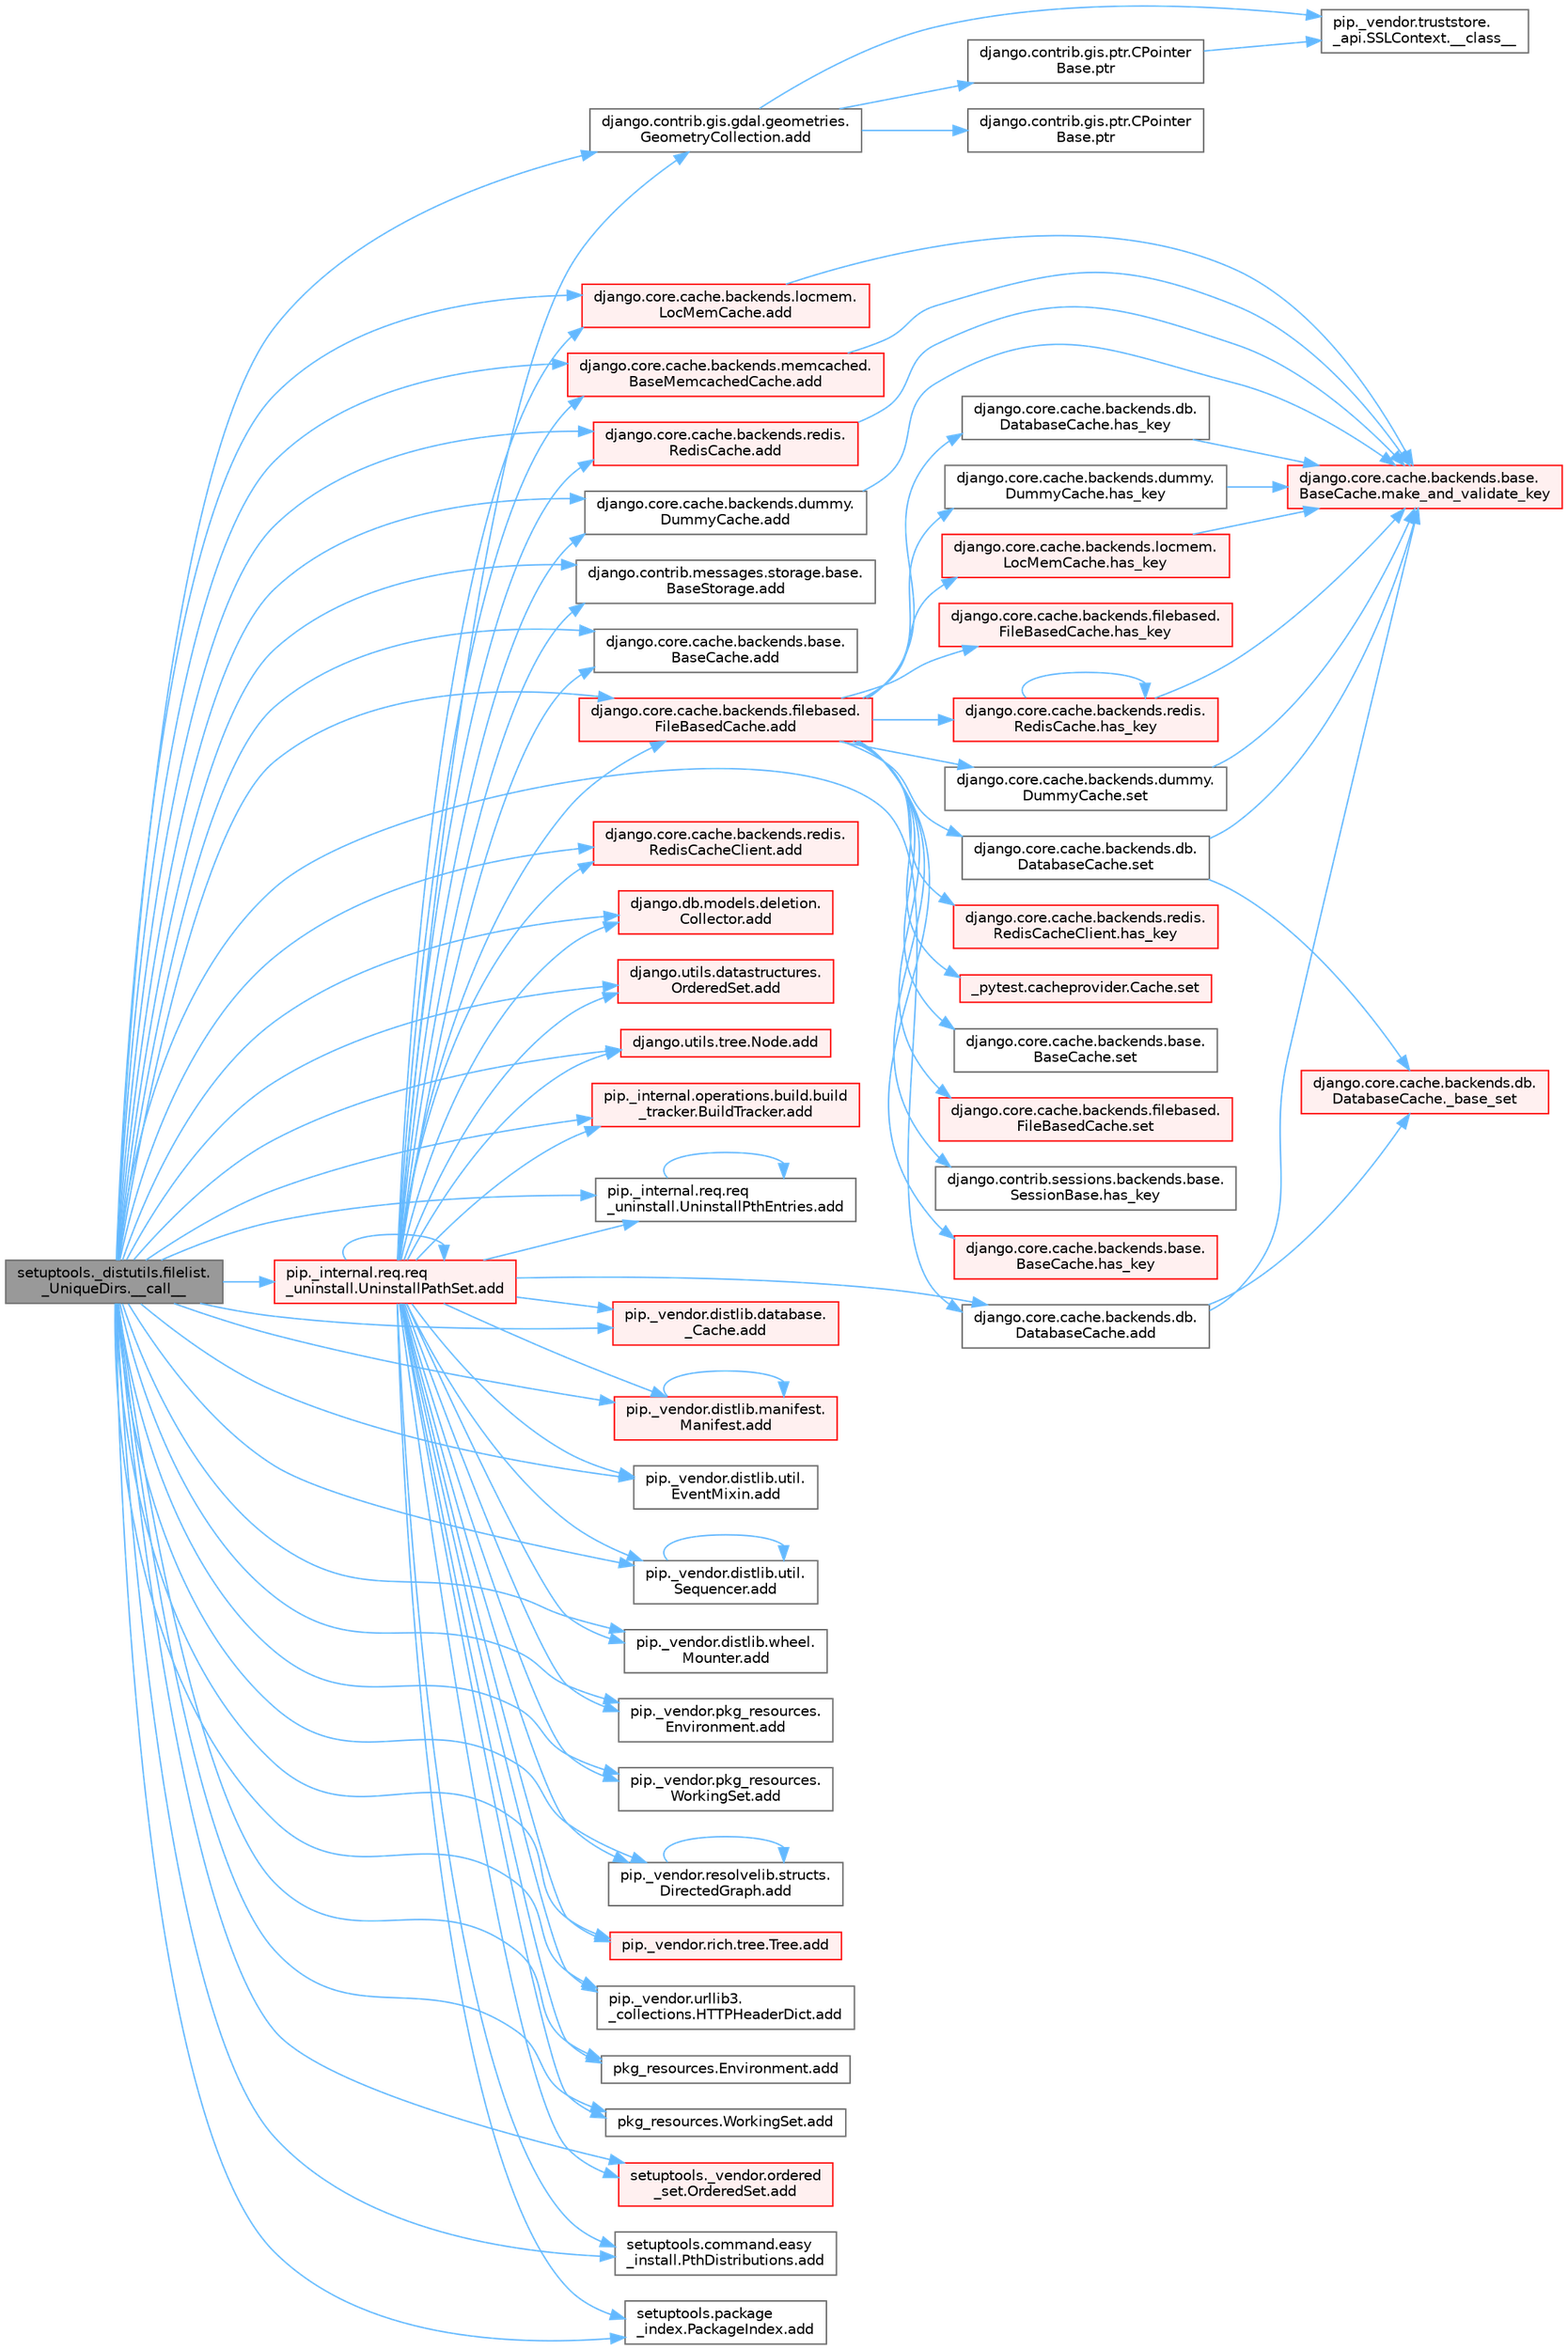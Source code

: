digraph "setuptools._distutils.filelist._UniqueDirs.__call__"
{
 // LATEX_PDF_SIZE
  bgcolor="transparent";
  edge [fontname=Helvetica,fontsize=10,labelfontname=Helvetica,labelfontsize=10];
  node [fontname=Helvetica,fontsize=10,shape=box,height=0.2,width=0.4];
  rankdir="LR";
  Node1 [id="Node000001",label="setuptools._distutils.filelist.\l_UniqueDirs.__call__",height=0.2,width=0.4,color="gray40", fillcolor="grey60", style="filled", fontcolor="black",tooltip=" "];
  Node1 -> Node2 [id="edge1_Node000001_Node000002",color="steelblue1",style="solid",tooltip=" "];
  Node2 [id="Node000002",label="django.contrib.gis.gdal.geometries.\lGeometryCollection.add",height=0.2,width=0.4,color="grey40", fillcolor="white", style="filled",URL="$classdjango_1_1contrib_1_1gis_1_1gdal_1_1geometries_1_1_geometry_collection.html#a00c1825a411d244c854762b413ff996c",tooltip=" "];
  Node2 -> Node3 [id="edge2_Node000002_Node000003",color="steelblue1",style="solid",tooltip=" "];
  Node3 [id="Node000003",label="pip._vendor.truststore.\l_api.SSLContext.__class__",height=0.2,width=0.4,color="grey40", fillcolor="white", style="filled",URL="$classpip_1_1__vendor_1_1truststore_1_1__api_1_1_s_s_l_context.html#a530861514f31eabaa3f513557d6e66de",tooltip=" "];
  Node2 -> Node4 [id="edge3_Node000002_Node000004",color="steelblue1",style="solid",tooltip=" "];
  Node4 [id="Node000004",label="django.contrib.gis.ptr.CPointer\lBase.ptr",height=0.2,width=0.4,color="grey40", fillcolor="white", style="filled",URL="$classdjango_1_1contrib_1_1gis_1_1ptr_1_1_c_pointer_base.html#a55873c889d27c42497c5a832c24e041b",tooltip=" "];
  Node4 -> Node3 [id="edge4_Node000004_Node000003",color="steelblue1",style="solid",tooltip=" "];
  Node2 -> Node5 [id="edge5_Node000002_Node000005",color="steelblue1",style="solid",tooltip=" "];
  Node5 [id="Node000005",label="django.contrib.gis.ptr.CPointer\lBase.ptr",height=0.2,width=0.4,color="grey40", fillcolor="white", style="filled",URL="$classdjango_1_1contrib_1_1gis_1_1ptr_1_1_c_pointer_base.html#a73d2e45828ab4d985549c571852996fa",tooltip=" "];
  Node1 -> Node6 [id="edge6_Node000001_Node000006",color="steelblue1",style="solid",tooltip=" "];
  Node6 [id="Node000006",label="django.contrib.messages.storage.base.\lBaseStorage.add",height=0.2,width=0.4,color="grey40", fillcolor="white", style="filled",URL="$classdjango_1_1contrib_1_1messages_1_1storage_1_1base_1_1_base_storage.html#aafc1151a94b34b80803c99d883ca268c",tooltip=" "];
  Node1 -> Node7 [id="edge7_Node000001_Node000007",color="steelblue1",style="solid",tooltip=" "];
  Node7 [id="Node000007",label="django.core.cache.backends.base.\lBaseCache.add",height=0.2,width=0.4,color="grey40", fillcolor="white", style="filled",URL="$classdjango_1_1core_1_1cache_1_1backends_1_1base_1_1_base_cache.html#ab0cdee68050102665043193640ac006c",tooltip=" "];
  Node1 -> Node8 [id="edge8_Node000001_Node000008",color="steelblue1",style="solid",tooltip=" "];
  Node8 [id="Node000008",label="django.core.cache.backends.db.\lDatabaseCache.add",height=0.2,width=0.4,color="grey40", fillcolor="white", style="filled",URL="$classdjango_1_1core_1_1cache_1_1backends_1_1db_1_1_database_cache.html#a6196dda2bfd9eca834ecd81a7a217ec4",tooltip=" "];
  Node8 -> Node9 [id="edge9_Node000008_Node000009",color="steelblue1",style="solid",tooltip=" "];
  Node9 [id="Node000009",label="django.core.cache.backends.db.\lDatabaseCache._base_set",height=0.2,width=0.4,color="red", fillcolor="#FFF0F0", style="filled",URL="$classdjango_1_1core_1_1cache_1_1backends_1_1db_1_1_database_cache.html#a5a74e2110e88f8da063c0d32789104ab",tooltip=" "];
  Node8 -> Node13 [id="edge10_Node000008_Node000013",color="steelblue1",style="solid",tooltip=" "];
  Node13 [id="Node000013",label="django.core.cache.backends.base.\lBaseCache.make_and_validate_key",height=0.2,width=0.4,color="red", fillcolor="#FFF0F0", style="filled",URL="$classdjango_1_1core_1_1cache_1_1backends_1_1base_1_1_base_cache.html#a167e3a6c65f782f011f4a0f4da30d4f5",tooltip=" "];
  Node1 -> Node2423 [id="edge11_Node000001_Node002423",color="steelblue1",style="solid",tooltip=" "];
  Node2423 [id="Node002423",label="django.core.cache.backends.dummy.\lDummyCache.add",height=0.2,width=0.4,color="grey40", fillcolor="white", style="filled",URL="$classdjango_1_1core_1_1cache_1_1backends_1_1dummy_1_1_dummy_cache.html#adc04a4b63e4c6a4f61c832f87b9231ed",tooltip=" "];
  Node2423 -> Node13 [id="edge12_Node002423_Node000013",color="steelblue1",style="solid",tooltip=" "];
  Node1 -> Node2424 [id="edge13_Node000001_Node002424",color="steelblue1",style="solid",tooltip=" "];
  Node2424 [id="Node002424",label="django.core.cache.backends.filebased.\lFileBasedCache.add",height=0.2,width=0.4,color="red", fillcolor="#FFF0F0", style="filled",URL="$classdjango_1_1core_1_1cache_1_1backends_1_1filebased_1_1_file_based_cache.html#a2f380fb404bde29c82c6169465ee1391",tooltip=" "];
  Node2424 -> Node2425 [id="edge14_Node002424_Node002425",color="steelblue1",style="solid",tooltip=" "];
  Node2425 [id="Node002425",label="django.contrib.sessions.backends.base.\lSessionBase.has_key",height=0.2,width=0.4,color="grey40", fillcolor="white", style="filled",URL="$classdjango_1_1contrib_1_1sessions_1_1backends_1_1base_1_1_session_base.html#ac2afaf0e3a8d2ad7059d37295c8ca387",tooltip=" "];
  Node2424 -> Node2426 [id="edge15_Node002424_Node002426",color="steelblue1",style="solid",tooltip=" "];
  Node2426 [id="Node002426",label="django.core.cache.backends.base.\lBaseCache.has_key",height=0.2,width=0.4,color="red", fillcolor="#FFF0F0", style="filled",URL="$classdjango_1_1core_1_1cache_1_1backends_1_1base_1_1_base_cache.html#a2d06a56d17661d63648e1ec13ae93d3b",tooltip=" "];
  Node2424 -> Node2427 [id="edge16_Node002424_Node002427",color="steelblue1",style="solid",tooltip=" "];
  Node2427 [id="Node002427",label="django.core.cache.backends.db.\lDatabaseCache.has_key",height=0.2,width=0.4,color="grey40", fillcolor="white", style="filled",URL="$classdjango_1_1core_1_1cache_1_1backends_1_1db_1_1_database_cache.html#aef6de2492e2cf56b23539fee71cc3953",tooltip=" "];
  Node2427 -> Node13 [id="edge17_Node002427_Node000013",color="steelblue1",style="solid",tooltip=" "];
  Node2424 -> Node2428 [id="edge18_Node002424_Node002428",color="steelblue1",style="solid",tooltip=" "];
  Node2428 [id="Node002428",label="django.core.cache.backends.dummy.\lDummyCache.has_key",height=0.2,width=0.4,color="grey40", fillcolor="white", style="filled",URL="$classdjango_1_1core_1_1cache_1_1backends_1_1dummy_1_1_dummy_cache.html#a9b21f2da2f41f44319353a24a5101163",tooltip=" "];
  Node2428 -> Node13 [id="edge19_Node002428_Node000013",color="steelblue1",style="solid",tooltip=" "];
  Node2424 -> Node2429 [id="edge20_Node002424_Node002429",color="steelblue1",style="solid",tooltip=" "];
  Node2429 [id="Node002429",label="django.core.cache.backends.filebased.\lFileBasedCache.has_key",height=0.2,width=0.4,color="red", fillcolor="#FFF0F0", style="filled",URL="$classdjango_1_1core_1_1cache_1_1backends_1_1filebased_1_1_file_based_cache.html#a8372c71fa4978b5eb54252ab924eb2f9",tooltip=" "];
  Node2424 -> Node2431 [id="edge21_Node002424_Node002431",color="steelblue1",style="solid",tooltip=" "];
  Node2431 [id="Node002431",label="django.core.cache.backends.locmem.\lLocMemCache.has_key",height=0.2,width=0.4,color="red", fillcolor="#FFF0F0", style="filled",URL="$classdjango_1_1core_1_1cache_1_1backends_1_1locmem_1_1_loc_mem_cache.html#aeb6759ed9e4eb6930bb77452e453ef5c",tooltip=" "];
  Node2431 -> Node13 [id="edge22_Node002431_Node000013",color="steelblue1",style="solid",tooltip=" "];
  Node2424 -> Node2432 [id="edge23_Node002424_Node002432",color="steelblue1",style="solid",tooltip=" "];
  Node2432 [id="Node002432",label="django.core.cache.backends.redis.\lRedisCache.has_key",height=0.2,width=0.4,color="red", fillcolor="#FFF0F0", style="filled",URL="$classdjango_1_1core_1_1cache_1_1backends_1_1redis_1_1_redis_cache.html#adfdfa1873b08e96396368979fa159347",tooltip=" "];
  Node2432 -> Node2432 [id="edge24_Node002432_Node002432",color="steelblue1",style="solid",tooltip=" "];
  Node2432 -> Node13 [id="edge25_Node002432_Node000013",color="steelblue1",style="solid",tooltip=" "];
  Node2424 -> Node2433 [id="edge26_Node002424_Node002433",color="steelblue1",style="solid",tooltip=" "];
  Node2433 [id="Node002433",label="django.core.cache.backends.redis.\lRedisCacheClient.has_key",height=0.2,width=0.4,color="red", fillcolor="#FFF0F0", style="filled",URL="$classdjango_1_1core_1_1cache_1_1backends_1_1redis_1_1_redis_cache_client.html#af657e74970dc9d85e28d843fb20b8a66",tooltip=" "];
  Node2424 -> Node2434 [id="edge27_Node002424_Node002434",color="steelblue1",style="solid",tooltip=" "];
  Node2434 [id="Node002434",label="_pytest.cacheprovider.Cache.set",height=0.2,width=0.4,color="red", fillcolor="#FFF0F0", style="filled",URL="$class__pytest_1_1cacheprovider_1_1_cache.html#a4eb62533f65d7495fe5afb7a3f9bd540",tooltip=" "];
  Node2424 -> Node2448 [id="edge28_Node002424_Node002448",color="steelblue1",style="solid",tooltip=" "];
  Node2448 [id="Node002448",label="django.core.cache.backends.base.\lBaseCache.set",height=0.2,width=0.4,color="grey40", fillcolor="white", style="filled",URL="$classdjango_1_1core_1_1cache_1_1backends_1_1base_1_1_base_cache.html#a4b0043ba43a5d75fb2854947f6e8736c",tooltip=" "];
  Node2424 -> Node2449 [id="edge29_Node002424_Node002449",color="steelblue1",style="solid",tooltip=" "];
  Node2449 [id="Node002449",label="django.core.cache.backends.db.\lDatabaseCache.set",height=0.2,width=0.4,color="grey40", fillcolor="white", style="filled",URL="$classdjango_1_1core_1_1cache_1_1backends_1_1db_1_1_database_cache.html#af7feb1b77937214a7d9b5698e4e0bb29",tooltip=" "];
  Node2449 -> Node9 [id="edge30_Node002449_Node000009",color="steelblue1",style="solid",tooltip=" "];
  Node2449 -> Node13 [id="edge31_Node002449_Node000013",color="steelblue1",style="solid",tooltip=" "];
  Node2424 -> Node2450 [id="edge32_Node002424_Node002450",color="steelblue1",style="solid",tooltip=" "];
  Node2450 [id="Node002450",label="django.core.cache.backends.dummy.\lDummyCache.set",height=0.2,width=0.4,color="grey40", fillcolor="white", style="filled",URL="$classdjango_1_1core_1_1cache_1_1backends_1_1dummy_1_1_dummy_cache.html#a60c9c882b0d1e6581511e5e9b0cf96db",tooltip=" "];
  Node2450 -> Node13 [id="edge33_Node002450_Node000013",color="steelblue1",style="solid",tooltip=" "];
  Node2424 -> Node2451 [id="edge34_Node002424_Node002451",color="steelblue1",style="solid",tooltip=" "];
  Node2451 [id="Node002451",label="django.core.cache.backends.filebased.\lFileBasedCache.set",height=0.2,width=0.4,color="red", fillcolor="#FFF0F0", style="filled",URL="$classdjango_1_1core_1_1cache_1_1backends_1_1filebased_1_1_file_based_cache.html#a7c5292a9ab120424eeaf5fe254366ca6",tooltip=" "];
  Node1 -> Node2511 [id="edge35_Node000001_Node002511",color="steelblue1",style="solid",tooltip=" "];
  Node2511 [id="Node002511",label="django.core.cache.backends.locmem.\lLocMemCache.add",height=0.2,width=0.4,color="red", fillcolor="#FFF0F0", style="filled",URL="$classdjango_1_1core_1_1cache_1_1backends_1_1locmem_1_1_loc_mem_cache.html#a6c454b0a21a7ef56bac23c2c47a767a9",tooltip=" "];
  Node2511 -> Node13 [id="edge36_Node002511_Node000013",color="steelblue1",style="solid",tooltip=" "];
  Node1 -> Node2512 [id="edge37_Node000001_Node002512",color="steelblue1",style="solid",tooltip=" "];
  Node2512 [id="Node002512",label="django.core.cache.backends.memcached.\lBaseMemcachedCache.add",height=0.2,width=0.4,color="red", fillcolor="#FFF0F0", style="filled",URL="$classdjango_1_1core_1_1cache_1_1backends_1_1memcached_1_1_base_memcached_cache.html#a1d7675623ea665a0ee0748173eeb0a38",tooltip=" "];
  Node2512 -> Node13 [id="edge38_Node002512_Node000013",color="steelblue1",style="solid",tooltip=" "];
  Node1 -> Node2513 [id="edge39_Node000001_Node002513",color="steelblue1",style="solid",tooltip=" "];
  Node2513 [id="Node002513",label="django.core.cache.backends.redis.\lRedisCache.add",height=0.2,width=0.4,color="red", fillcolor="#FFF0F0", style="filled",URL="$classdjango_1_1core_1_1cache_1_1backends_1_1redis_1_1_redis_cache.html#a5d4d6507b2a2647f876da5c964cb73c2",tooltip=" "];
  Node2513 -> Node13 [id="edge40_Node002513_Node000013",color="steelblue1",style="solid",tooltip=" "];
  Node1 -> Node2514 [id="edge41_Node000001_Node002514",color="steelblue1",style="solid",tooltip=" "];
  Node2514 [id="Node002514",label="django.core.cache.backends.redis.\lRedisCacheClient.add",height=0.2,width=0.4,color="red", fillcolor="#FFF0F0", style="filled",URL="$classdjango_1_1core_1_1cache_1_1backends_1_1redis_1_1_redis_cache_client.html#a38d58b9a92fa6243e62635c678251410",tooltip=" "];
  Node1 -> Node2515 [id="edge42_Node000001_Node002515",color="steelblue1",style="solid",tooltip=" "];
  Node2515 [id="Node002515",label="django.db.models.deletion.\lCollector.add",height=0.2,width=0.4,color="red", fillcolor="#FFF0F0", style="filled",URL="$classdjango_1_1db_1_1models_1_1deletion_1_1_collector.html#a92a25e9aef2930eb72e650f4e05abd18",tooltip=" "];
  Node1 -> Node2522 [id="edge43_Node000001_Node002522",color="steelblue1",style="solid",tooltip=" "];
  Node2522 [id="Node002522",label="django.utils.datastructures.\lOrderedSet.add",height=0.2,width=0.4,color="red", fillcolor="#FFF0F0", style="filled",URL="$classdjango_1_1utils_1_1datastructures_1_1_ordered_set.html#a33eaf365502a80c096ab49dcf92422dc",tooltip=" "];
  Node1 -> Node2524 [id="edge44_Node000001_Node002524",color="steelblue1",style="solid",tooltip=" "];
  Node2524 [id="Node002524",label="django.utils.tree.Node.add",height=0.2,width=0.4,color="red", fillcolor="#FFF0F0", style="filled",URL="$classdjango_1_1utils_1_1tree_1_1_node.html#a2c883d105b5c9cfd32bff72c7469f18c",tooltip=" "];
  Node1 -> Node2679 [id="edge45_Node000001_Node002679",color="steelblue1",style="solid",tooltip=" "];
  Node2679 [id="Node002679",label="pip._internal.operations.build.build\l_tracker.BuildTracker.add",height=0.2,width=0.4,color="red", fillcolor="#FFF0F0", style="filled",URL="$classpip_1_1__internal_1_1operations_1_1build_1_1build__tracker_1_1_build_tracker.html#ab715bc8c19ab37450a739be4e72cecf9",tooltip=" "];
  Node1 -> Node2681 [id="edge46_Node000001_Node002681",color="steelblue1",style="solid",tooltip=" "];
  Node2681 [id="Node002681",label="pip._internal.req.req\l_uninstall.UninstallPathSet.add",height=0.2,width=0.4,color="red", fillcolor="#FFF0F0", style="filled",URL="$classpip_1_1__internal_1_1req_1_1req__uninstall_1_1_uninstall_path_set.html#ad34a919f45b9c89e6b0d59ec0d24ba4c",tooltip=" "];
  Node2681 -> Node2 [id="edge47_Node002681_Node000002",color="steelblue1",style="solid",tooltip=" "];
  Node2681 -> Node6 [id="edge48_Node002681_Node000006",color="steelblue1",style="solid",tooltip=" "];
  Node2681 -> Node7 [id="edge49_Node002681_Node000007",color="steelblue1",style="solid",tooltip=" "];
  Node2681 -> Node8 [id="edge50_Node002681_Node000008",color="steelblue1",style="solid",tooltip=" "];
  Node2681 -> Node2423 [id="edge51_Node002681_Node002423",color="steelblue1",style="solid",tooltip=" "];
  Node2681 -> Node2424 [id="edge52_Node002681_Node002424",color="steelblue1",style="solid",tooltip=" "];
  Node2681 -> Node2511 [id="edge53_Node002681_Node002511",color="steelblue1",style="solid",tooltip=" "];
  Node2681 -> Node2512 [id="edge54_Node002681_Node002512",color="steelblue1",style="solid",tooltip=" "];
  Node2681 -> Node2513 [id="edge55_Node002681_Node002513",color="steelblue1",style="solid",tooltip=" "];
  Node2681 -> Node2514 [id="edge56_Node002681_Node002514",color="steelblue1",style="solid",tooltip=" "];
  Node2681 -> Node2515 [id="edge57_Node002681_Node002515",color="steelblue1",style="solid",tooltip=" "];
  Node2681 -> Node2522 [id="edge58_Node002681_Node002522",color="steelblue1",style="solid",tooltip=" "];
  Node2681 -> Node2524 [id="edge59_Node002681_Node002524",color="steelblue1",style="solid",tooltip=" "];
  Node2681 -> Node2679 [id="edge60_Node002681_Node002679",color="steelblue1",style="solid",tooltip=" "];
  Node2681 -> Node2681 [id="edge61_Node002681_Node002681",color="steelblue1",style="solid",tooltip=" "];
  Node2681 -> Node2683 [id="edge62_Node002681_Node002683",color="steelblue1",style="solid",tooltip=" "];
  Node2683 [id="Node002683",label="pip._internal.req.req\l_uninstall.UninstallPthEntries.add",height=0.2,width=0.4,color="grey40", fillcolor="white", style="filled",URL="$classpip_1_1__internal_1_1req_1_1req__uninstall_1_1_uninstall_pth_entries.html#a546056a6e92dc6cb8ce9606ec9f1b5a4",tooltip=" "];
  Node2683 -> Node2683 [id="edge63_Node002683_Node002683",color="steelblue1",style="solid",tooltip=" "];
  Node2681 -> Node2684 [id="edge64_Node002681_Node002684",color="steelblue1",style="solid",tooltip=" "];
  Node2684 [id="Node002684",label="pip._vendor.distlib.database.\l_Cache.add",height=0.2,width=0.4,color="red", fillcolor="#FFF0F0", style="filled",URL="$classpip_1_1__vendor_1_1distlib_1_1database_1_1___cache.html#a9d96a00152b11f1163cd2cdf6626ae08",tooltip=" "];
  Node2681 -> Node2685 [id="edge65_Node002681_Node002685",color="steelblue1",style="solid",tooltip=" "];
  Node2685 [id="Node002685",label="pip._vendor.distlib.manifest.\lManifest.add",height=0.2,width=0.4,color="red", fillcolor="#FFF0F0", style="filled",URL="$classpip_1_1__vendor_1_1distlib_1_1manifest_1_1_manifest.html#aae84ea0f83bcc2cbb7d5a31fc767120f",tooltip=" "];
  Node2685 -> Node2685 [id="edge66_Node002685_Node002685",color="steelblue1",style="solid",tooltip=" "];
  Node2681 -> Node2686 [id="edge67_Node002681_Node002686",color="steelblue1",style="solid",tooltip=" "];
  Node2686 [id="Node002686",label="pip._vendor.distlib.util.\lEventMixin.add",height=0.2,width=0.4,color="grey40", fillcolor="white", style="filled",URL="$classpip_1_1__vendor_1_1distlib_1_1util_1_1_event_mixin.html#a08e7bf16aa30d157f0879890c62d20c8",tooltip=" "];
  Node2681 -> Node2687 [id="edge68_Node002681_Node002687",color="steelblue1",style="solid",tooltip=" "];
  Node2687 [id="Node002687",label="pip._vendor.distlib.util.\lSequencer.add",height=0.2,width=0.4,color="grey40", fillcolor="white", style="filled",URL="$classpip_1_1__vendor_1_1distlib_1_1util_1_1_sequencer.html#abc5c74b71733d607b27145f851f96232",tooltip=" "];
  Node2687 -> Node2687 [id="edge69_Node002687_Node002687",color="steelblue1",style="solid",tooltip=" "];
  Node2681 -> Node2688 [id="edge70_Node002681_Node002688",color="steelblue1",style="solid",tooltip=" "];
  Node2688 [id="Node002688",label="pip._vendor.distlib.wheel.\lMounter.add",height=0.2,width=0.4,color="grey40", fillcolor="white", style="filled",URL="$classpip_1_1__vendor_1_1distlib_1_1wheel_1_1_mounter.html#a936dc4caa942012ae36c957beb9dc3d8",tooltip=" "];
  Node2681 -> Node2689 [id="edge71_Node002681_Node002689",color="steelblue1",style="solid",tooltip=" "];
  Node2689 [id="Node002689",label="pip._vendor.pkg_resources.\lEnvironment.add",height=0.2,width=0.4,color="grey40", fillcolor="white", style="filled",URL="$classpip_1_1__vendor_1_1pkg__resources_1_1_environment.html#a3d66d3d91211d8c3c752a66cf12e029f",tooltip=" "];
  Node2681 -> Node2690 [id="edge72_Node002681_Node002690",color="steelblue1",style="solid",tooltip=" "];
  Node2690 [id="Node002690",label="pip._vendor.pkg_resources.\lWorkingSet.add",height=0.2,width=0.4,color="grey40", fillcolor="white", style="filled",URL="$classpip_1_1__vendor_1_1pkg__resources_1_1_working_set.html#aa27584804879f49ccbe8514a1b5ac720",tooltip=" "];
  Node2681 -> Node2691 [id="edge73_Node002681_Node002691",color="steelblue1",style="solid",tooltip=" "];
  Node2691 [id="Node002691",label="pip._vendor.resolvelib.structs.\lDirectedGraph.add",height=0.2,width=0.4,color="grey40", fillcolor="white", style="filled",URL="$classpip_1_1__vendor_1_1resolvelib_1_1structs_1_1_directed_graph.html#a9914305871e440834c7ef97855d0613a",tooltip=" "];
  Node2691 -> Node2691 [id="edge74_Node002691_Node002691",color="steelblue1",style="solid",tooltip=" "];
  Node2681 -> Node2692 [id="edge75_Node002681_Node002692",color="steelblue1",style="solid",tooltip=" "];
  Node2692 [id="Node002692",label="pip._vendor.rich.tree.Tree.add",height=0.2,width=0.4,color="red", fillcolor="#FFF0F0", style="filled",URL="$classpip_1_1__vendor_1_1rich_1_1tree_1_1_tree.html#a0ce550864757b1ee2756237b6e754aae",tooltip=" "];
  Node2681 -> Node2703 [id="edge76_Node002681_Node002703",color="steelblue1",style="solid",tooltip=" "];
  Node2703 [id="Node002703",label="pip._vendor.urllib3.\l_collections.HTTPHeaderDict.add",height=0.2,width=0.4,color="grey40", fillcolor="white", style="filled",URL="$classpip_1_1__vendor_1_1urllib3_1_1__collections_1_1_h_t_t_p_header_dict.html#afa878703711db0b5574907394e9aad06",tooltip=" "];
  Node2681 -> Node2704 [id="edge77_Node002681_Node002704",color="steelblue1",style="solid",tooltip=" "];
  Node2704 [id="Node002704",label="pkg_resources.Environment.add",height=0.2,width=0.4,color="grey40", fillcolor="white", style="filled",URL="$classpkg__resources_1_1_environment.html#af53dfe91f661d6222642c703059b1f4a",tooltip=" "];
  Node2681 -> Node2705 [id="edge78_Node002681_Node002705",color="steelblue1",style="solid",tooltip=" "];
  Node2705 [id="Node002705",label="pkg_resources.WorkingSet.add",height=0.2,width=0.4,color="grey40", fillcolor="white", style="filled",URL="$classpkg__resources_1_1_working_set.html#a9f47f5cc8b378c21108130e93dc5f877",tooltip=" "];
  Node2681 -> Node2706 [id="edge79_Node002681_Node002706",color="steelblue1",style="solid",tooltip=" "];
  Node2706 [id="Node002706",label="setuptools._vendor.ordered\l_set.OrderedSet.add",height=0.2,width=0.4,color="red", fillcolor="#FFF0F0", style="filled",URL="$classsetuptools_1_1__vendor_1_1ordered__set_1_1_ordered_set.html#a89b420a1836292f0417c8c86fa2bfe55",tooltip=" "];
  Node2681 -> Node2707 [id="edge80_Node002681_Node002707",color="steelblue1",style="solid",tooltip=" "];
  Node2707 [id="Node002707",label="setuptools.command.easy\l_install.PthDistributions.add",height=0.2,width=0.4,color="grey40", fillcolor="white", style="filled",URL="$classsetuptools_1_1command_1_1easy__install_1_1_pth_distributions.html#a91a3ab7cd55167132b4b83cf307b0963",tooltip=" "];
  Node2681 -> Node2708 [id="edge81_Node002681_Node002708",color="steelblue1",style="solid",tooltip=" "];
  Node2708 [id="Node002708",label="setuptools.package\l_index.PackageIndex.add",height=0.2,width=0.4,color="grey40", fillcolor="white", style="filled",URL="$classsetuptools_1_1package__index_1_1_package_index.html#a29c726894443e4ccd6146ba50f11e05d",tooltip=" "];
  Node1 -> Node2683 [id="edge82_Node000001_Node002683",color="steelblue1",style="solid",tooltip=" "];
  Node1 -> Node2684 [id="edge83_Node000001_Node002684",color="steelblue1",style="solid",tooltip=" "];
  Node1 -> Node2685 [id="edge84_Node000001_Node002685",color="steelblue1",style="solid",tooltip=" "];
  Node1 -> Node2686 [id="edge85_Node000001_Node002686",color="steelblue1",style="solid",tooltip=" "];
  Node1 -> Node2687 [id="edge86_Node000001_Node002687",color="steelblue1",style="solid",tooltip=" "];
  Node1 -> Node2688 [id="edge87_Node000001_Node002688",color="steelblue1",style="solid",tooltip=" "];
  Node1 -> Node2689 [id="edge88_Node000001_Node002689",color="steelblue1",style="solid",tooltip=" "];
  Node1 -> Node2690 [id="edge89_Node000001_Node002690",color="steelblue1",style="solid",tooltip=" "];
  Node1 -> Node2691 [id="edge90_Node000001_Node002691",color="steelblue1",style="solid",tooltip=" "];
  Node1 -> Node2692 [id="edge91_Node000001_Node002692",color="steelblue1",style="solid",tooltip=" "];
  Node1 -> Node2703 [id="edge92_Node000001_Node002703",color="steelblue1",style="solid",tooltip=" "];
  Node1 -> Node2704 [id="edge93_Node000001_Node002704",color="steelblue1",style="solid",tooltip=" "];
  Node1 -> Node2705 [id="edge94_Node000001_Node002705",color="steelblue1",style="solid",tooltip=" "];
  Node1 -> Node2706 [id="edge95_Node000001_Node002706",color="steelblue1",style="solid",tooltip=" "];
  Node1 -> Node2707 [id="edge96_Node000001_Node002707",color="steelblue1",style="solid",tooltip=" "];
  Node1 -> Node2708 [id="edge97_Node000001_Node002708",color="steelblue1",style="solid",tooltip=" "];
}
